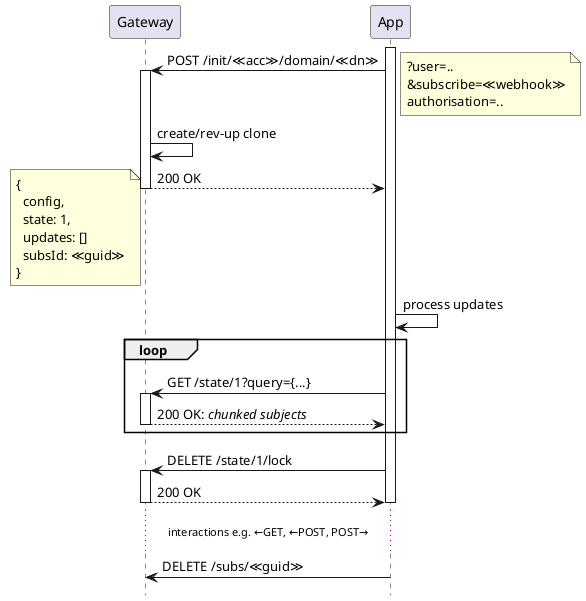 @startuml
'https://plantuml.com/sequence-diagram
!pragma teoz true
hide footbox

participant Gateway as gw
participant "App" as app

activate app
app -> gw ++: POST /init/≪acc≫/domain/≪dn≫
note right
?user=..
&subscribe=≪webhook≫
authorisation=..
end note
gw -> gw: create/rev-up clone
return 200 OK
note left
{
  config,
  state: 1,
  updates: []
  subsId: ≪guid≫
}
end note
app -> app: process updates
loop
app -> gw ++: GET /state/1?query={...}
return 200 OK: //chunked subjects//
end loop
app -> gw ++: DELETE /state/1/lock
return 200 OK
deactivate app

...interactions e.g. ←GET, ←POST, POST→...
app -> gw: DELETE /subs/≪guid≫

@enduml